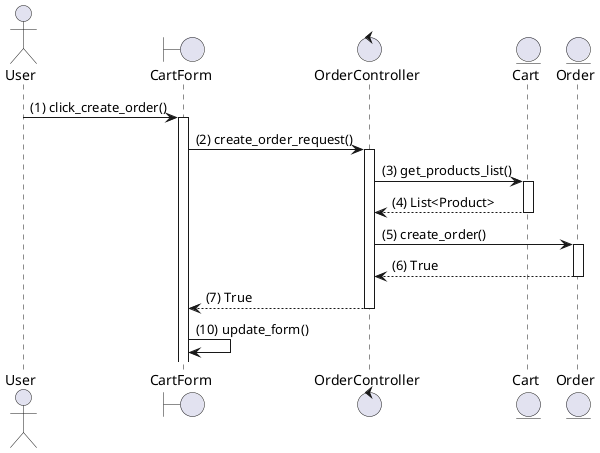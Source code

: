 @startuml
actor User
boundary CartForm
control OrderController
entity Cart
entity Order
' database DataBase

User -> CartForm : (1) click_create_order()
activate CartForm

CartForm -> OrderController : (2) create_order_request()
activate OrderController

OrderController -> Cart : (3) get_products_list()
activate Cart

Cart --> OrderController : (4) List<Product>
deactivate Cart

OrderController -> Order : (5) create_order()
activate Order

Order --> OrderController : (6) True
deactivate Order

' OrderController -> DataBase : (7) Сохранение заказа
' activate DataBase

' DataBase --> OrderController : (8) Подтверждение сохранения
' deactivate DataBase

OrderController --> CartForm : (7) True
deactivate OrderController

CartForm -> CartForm : (10) update_form()

@enduml
